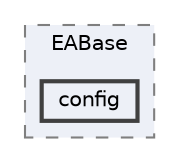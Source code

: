 digraph "runtime/EASTL/packages/EABase/include/Common/EABase/config"
{
 // LATEX_PDF_SIZE
  bgcolor="transparent";
  edge [fontname=Helvetica,fontsize=10,labelfontname=Helvetica,labelfontsize=10];
  node [fontname=Helvetica,fontsize=10,shape=box,height=0.2,width=0.4];
  compound=true
  subgraph clusterdir_459f0ae92f400640be3396d52d6ad877 {
    graph [ bgcolor="#edf0f7", pencolor="grey50", label="EABase", fontname=Helvetica,fontsize=10 style="filled,dashed", URL="dir_459f0ae92f400640be3396d52d6ad877.html",tooltip=""]
  dir_f92b7bbff765b5d943758bf2c10c4445 [label="config", fillcolor="#edf0f7", color="grey25", style="filled,bold", URL="dir_f92b7bbff765b5d943758bf2c10c4445.html",tooltip=""];
  }
}
